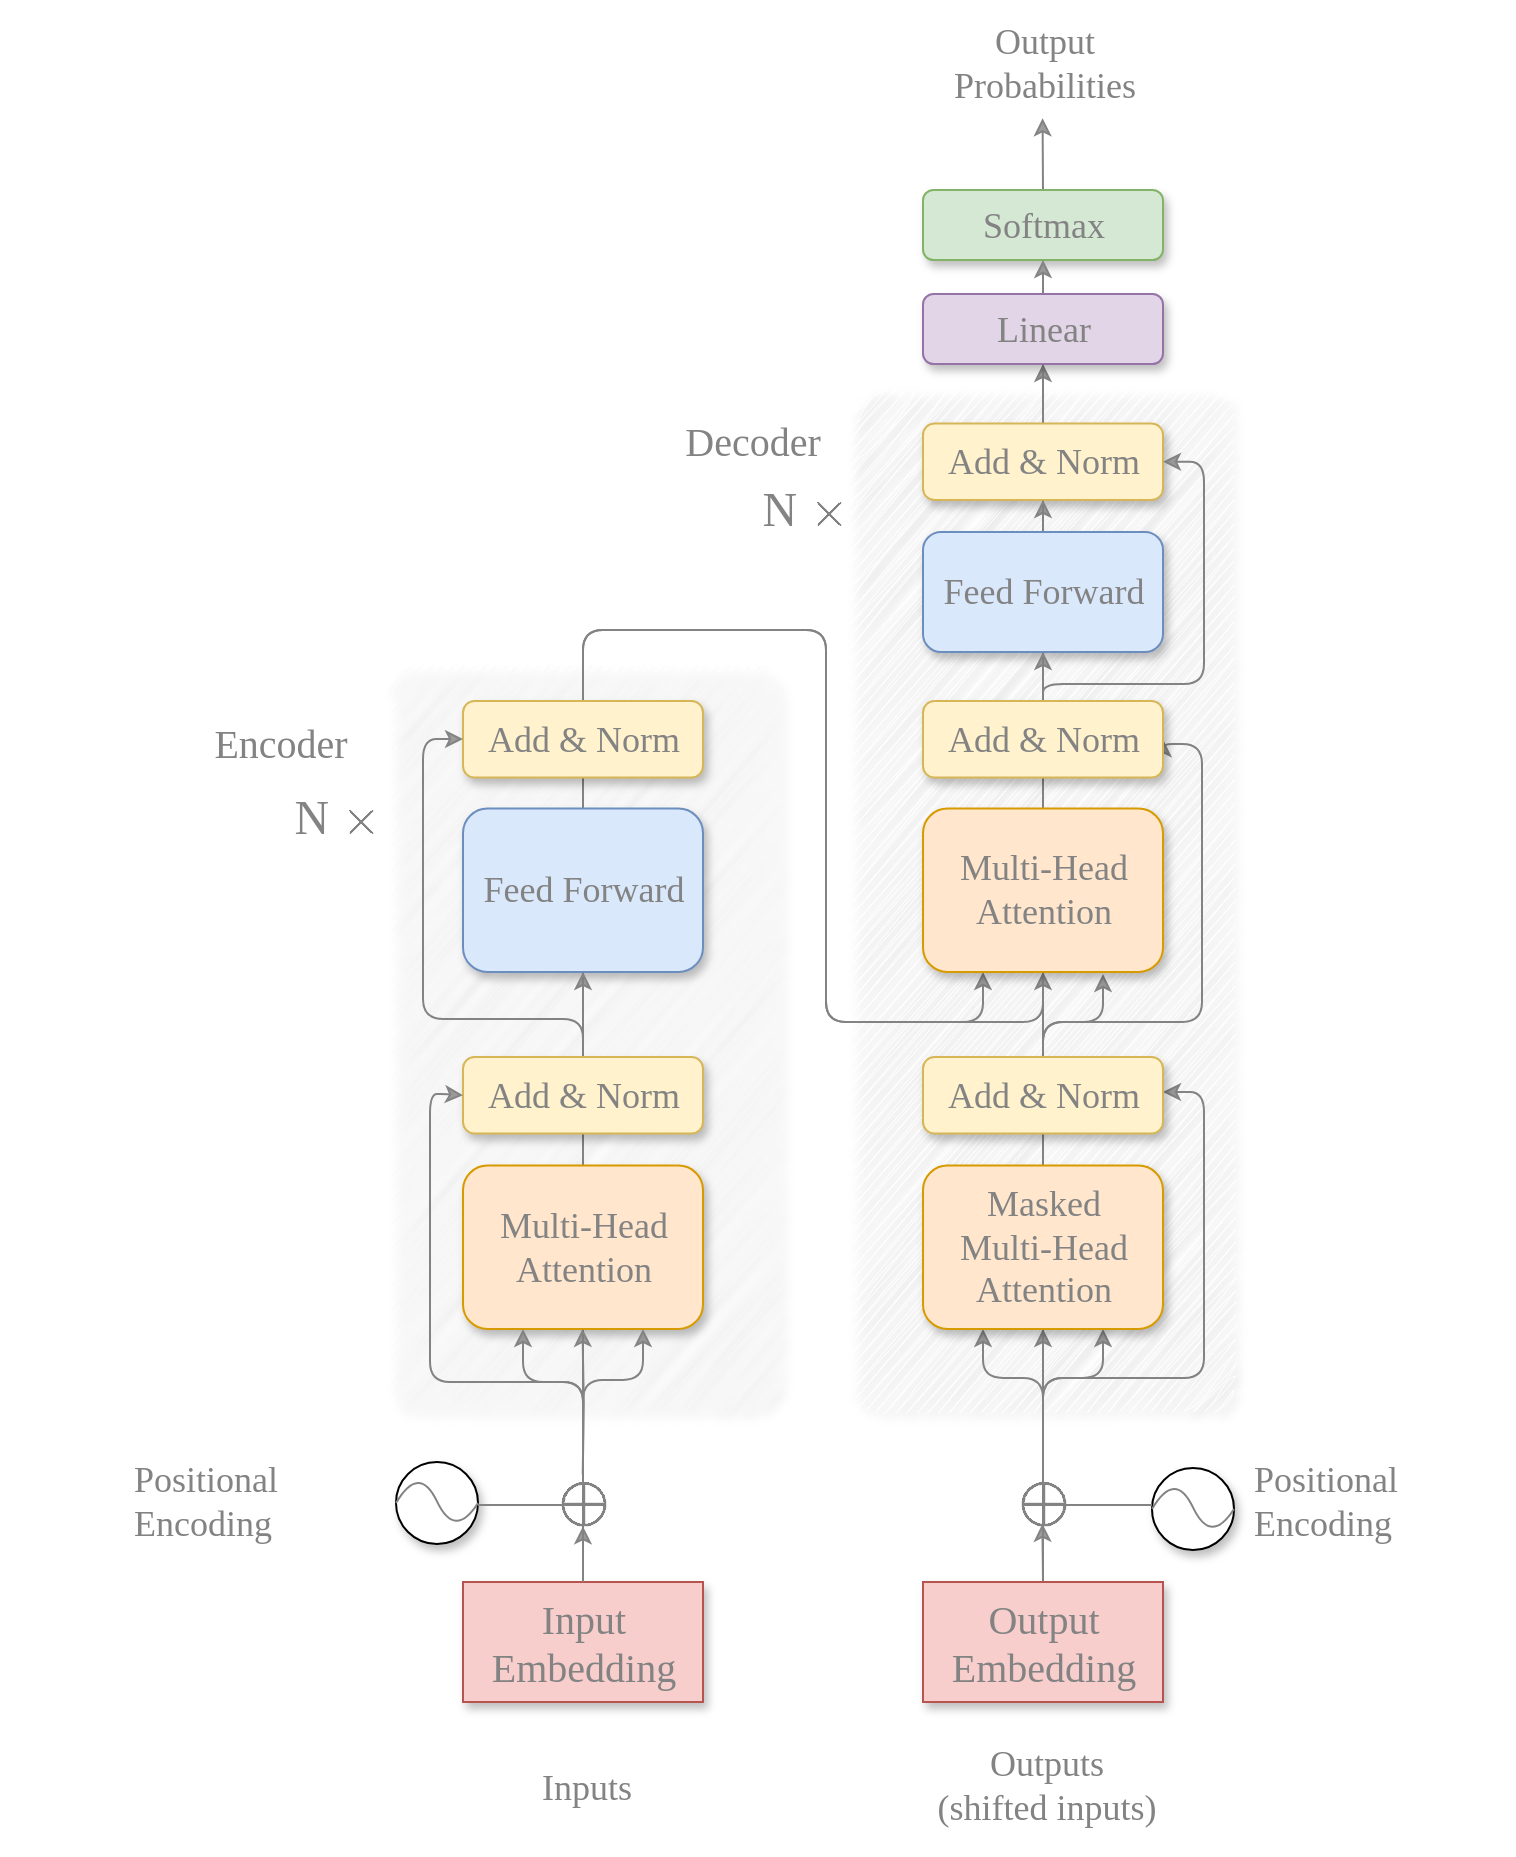 <mxfile version="22.0.4" type="github" pages="2">
  <diagram name="Page-1" id="L9wKxA3IgMW9D4mlLyfj">
    <mxGraphModel dx="1738" dy="1280" grid="0" gridSize="10" guides="1" tooltips="1" connect="1" arrows="1" fold="1" page="0" pageScale="1" pageWidth="850" pageHeight="1100" background="none" math="1" shadow="0">
      <root>
        <mxCell id="0" />
        <mxCell id="1" parent="0" />
        <mxCell id="UqhF--r-Gl4hebt5zzpi-48" value="" style="whiteSpace=wrap;html=1;rounded=1;flipV=0;fontFamily=IBM Plex Mono;fontSize=18;fillColor=#F8F8F8;fontColor=#838383;strokeColor=none;arcSize=8;comic=0;shadow=1;jiggle=2;fillOpacity=80;fillStyle=hatch;sketch=1;curveFitting=1;" parent="1" vertex="1">
          <mxGeometry x="210.88" y="420" width="195.25" height="374" as="geometry" />
        </mxCell>
        <mxCell id="UqhF--r-Gl4hebt5zzpi-1" value="" style="whiteSpace=wrap;html=1;rounded=1;fontFamily=IBM Plex Mono;fontSize=18;fillStyle=hachure;fillColor=#FFFFFF;arcSize=8;fontColor=#838383;comic=0;shadow=1;jiggle=2;fillOpacity=100;gradientColor=none;sketch=1;curveFitting=1;strokeColor=none;" parent="1" vertex="1">
          <mxGeometry x="442.25" y="282" width="192.5" height="512" as="geometry" />
        </mxCell>
        <mxCell id="UqhF--r-Gl4hebt5zzpi-81" style="edgeStyle=orthogonalEdgeStyle;shape=connector;rounded=1;orthogonalLoop=1;jettySize=auto;html=1;exitX=0.5;exitY=0;exitDx=0;exitDy=0;entryX=1;entryY=0.5;entryDx=0;entryDy=0;labelBackgroundColor=default;strokeColor=#838383;fontFamily=Helvetica;fontSize=12;fontColor=#838383;endArrow=classic;strokeOpacity=100;fillOpacity=80;comic=0;shadow=0;jiggle=0.5;" parent="1" source="UqhF--r-Gl4hebt5zzpi-17" target="UqhF--r-Gl4hebt5zzpi-12" edge="1">
          <mxGeometry relative="1" as="geometry">
            <Array as="points">
              <mxPoint x="539" y="599" />
              <mxPoint x="618" y="599" />
              <mxPoint x="618" y="460" />
            </Array>
          </mxGeometry>
        </mxCell>
        <mxCell id="UqhF--r-Gl4hebt5zzpi-80" style="edgeStyle=orthogonalEdgeStyle;shape=connector;rounded=1;orthogonalLoop=1;jettySize=auto;html=1;exitX=0.5;exitY=0;exitDx=0;exitDy=0;labelBackgroundColor=default;strokeColor=#838383;fontFamily=Helvetica;fontSize=12;fontColor=#838383;endArrow=classic;strokeOpacity=100;fillOpacity=80;comic=0;shadow=0;jiggle=0.5;" parent="1" source="UqhF--r-Gl4hebt5zzpi-17" target="UqhF--r-Gl4hebt5zzpi-14" edge="1">
          <mxGeometry relative="1" as="geometry">
            <Array as="points">
              <mxPoint x="539" y="777" />
              <mxPoint x="619" y="777" />
              <mxPoint x="619" y="634" />
            </Array>
          </mxGeometry>
        </mxCell>
        <mxCell id="UqhF--r-Gl4hebt5zzpi-95" style="edgeStyle=orthogonalEdgeStyle;shape=connector;rounded=1;orthogonalLoop=1;jettySize=auto;html=1;exitX=0.5;exitY=0;exitDx=0;exitDy=0;labelBackgroundColor=default;strokeColor=#838383;fontFamily=Helvetica;fontSize=12;fontColor=#838383;endArrow=classic;strokeOpacity=100;fillOpacity=80;comic=0;shadow=0;jiggle=0.5;" parent="1" source="UqhF--r-Gl4hebt5zzpi-9" edge="1">
          <mxGeometry relative="1" as="geometry">
            <mxPoint x="538.286" y="147.137" as="targetPoint" />
          </mxGeometry>
        </mxCell>
        <mxCell id="UqhF--r-Gl4hebt5zzpi-9" value="Softmax" style="whiteSpace=wrap;html=1;rounded=1;fontFamily=IBM Plex Mono;fontSize=18;fillColor=#d5e8d4;strokeColor=#82b366;fontColor=#838383;comic=0;shadow=1;jiggle=0.5;" parent="1" vertex="1">
          <mxGeometry x="478.5" y="183" width="120" height="35" as="geometry" />
        </mxCell>
        <mxCell id="UqhF--r-Gl4hebt5zzpi-77" style="edgeStyle=orthogonalEdgeStyle;shape=connector;rounded=1;orthogonalLoop=1;jettySize=auto;html=1;exitX=0.5;exitY=0;exitDx=0;exitDy=0;entryX=0.5;entryY=1;entryDx=0;entryDy=0;labelBackgroundColor=default;strokeColor=#838383;fontFamily=Helvetica;fontSize=12;fontColor=#838383;endArrow=classic;strokeOpacity=100;fillOpacity=80;comic=0;shadow=0;jiggle=0.5;" parent="1" source="UqhF--r-Gl4hebt5zzpi-17" target="UqhF--r-Gl4hebt5zzpi-15" edge="1">
          <mxGeometry relative="1" as="geometry" />
        </mxCell>
        <mxCell id="UqhF--r-Gl4hebt5zzpi-78" style="edgeStyle=orthogonalEdgeStyle;shape=connector;rounded=1;orthogonalLoop=1;jettySize=auto;html=1;exitX=0.5;exitY=0;exitDx=0;exitDy=0;entryX=0.25;entryY=1;entryDx=0;entryDy=0;labelBackgroundColor=default;strokeColor=#838383;fontFamily=Helvetica;fontSize=12;fontColor=#838383;endArrow=classic;strokeOpacity=100;fillOpacity=80;comic=0;shadow=0;jiggle=0.5;" parent="1" source="UqhF--r-Gl4hebt5zzpi-17" target="UqhF--r-Gl4hebt5zzpi-15" edge="1">
          <mxGeometry relative="1" as="geometry">
            <Array as="points">
              <mxPoint x="539" y="777" />
              <mxPoint x="509" y="777" />
            </Array>
          </mxGeometry>
        </mxCell>
        <mxCell id="UqhF--r-Gl4hebt5zzpi-79" style="edgeStyle=orthogonalEdgeStyle;shape=connector;rounded=1;orthogonalLoop=1;jettySize=auto;html=1;exitX=0.5;exitY=0;exitDx=0;exitDy=0;entryX=0.75;entryY=1;entryDx=0;entryDy=0;labelBackgroundColor=default;strokeColor=#838383;fontFamily=Helvetica;fontSize=12;fontColor=#838383;endArrow=classic;strokeOpacity=100;fillOpacity=80;comic=0;shadow=0;jiggle=0.5;" parent="1" source="UqhF--r-Gl4hebt5zzpi-17" target="UqhF--r-Gl4hebt5zzpi-15" edge="1">
          <mxGeometry relative="1" as="geometry">
            <Array as="points">
              <mxPoint x="539" y="777" />
              <mxPoint x="569" y="777" />
            </Array>
          </mxGeometry>
        </mxCell>
        <mxCell id="UqhF--r-Gl4hebt5zzpi-82" value="=" style="edgeStyle=orthogonalEdgeStyle;shape=connector;rounded=1;orthogonalLoop=1;jettySize=auto;html=1;exitX=0.5;exitY=0;exitDx=0;exitDy=0;entryX=0.75;entryY=1;entryDx=0;entryDy=0;labelBackgroundColor=default;strokeColor=#838383;fontFamily=Helvetica;fontSize=12;fontColor=#838383;endArrow=classic;strokeOpacity=100;fillOpacity=80;comic=0;shadow=0;jiggle=0.5;" parent="1" source="UqhF--r-Gl4hebt5zzpi-17" edge="1">
          <mxGeometry relative="1" as="geometry">
            <mxPoint x="538.5" y="900.003" as="sourcePoint" />
            <mxPoint x="568.5" y="575" as="targetPoint" />
            <Array as="points">
              <mxPoint x="538" y="599" />
              <mxPoint x="568" y="599" />
            </Array>
          </mxGeometry>
        </mxCell>
        <mxCell id="UqhF--r-Gl4hebt5zzpi-83" style="edgeStyle=orthogonalEdgeStyle;shape=connector;rounded=1;orthogonalLoop=1;jettySize=auto;html=1;exitX=0.5;exitY=0;exitDx=0;exitDy=0;entryX=0.5;entryY=1;entryDx=0;entryDy=0;labelBackgroundColor=default;strokeColor=#838383;fontFamily=Helvetica;fontSize=12;fontColor=#838383;endArrow=classic;strokeOpacity=100;fillOpacity=80;comic=0;shadow=0;jiggle=0.5;" parent="1" source="UqhF--r-Gl4hebt5zzpi-17" target="UqhF--r-Gl4hebt5zzpi-9" edge="1">
          <mxGeometry relative="1" as="geometry" />
        </mxCell>
        <mxCell id="UqhF--r-Gl4hebt5zzpi-92" style="edgeStyle=orthogonalEdgeStyle;shape=connector;rounded=1;orthogonalLoop=1;jettySize=auto;html=1;exitX=0.5;exitY=0;exitDx=0;exitDy=0;entryX=0.498;entryY=0.772;entryDx=0;entryDy=0;entryPerimeter=0;labelBackgroundColor=default;strokeColor=#838383;fontFamily=Helvetica;fontSize=12;fontColor=#838383;endArrow=classic;strokeOpacity=100;fillOpacity=80;comic=0;shadow=0;jiggle=0.5;" parent="1" source="UqhF--r-Gl4hebt5zzpi-17" target="UqhF--r-Gl4hebt5zzpi-41" edge="1">
          <mxGeometry relative="1" as="geometry" />
        </mxCell>
        <mxCell id="UqhF--r-Gl4hebt5zzpi-17" value="&lt;font style=&quot;font-size: 20px;&quot; face=&quot;IBM Plex Mono&quot;&gt;Output&lt;br&gt;Embedding&lt;/font&gt;" style="whiteSpace=wrap;html=1;fillColor=#f8cecc;strokeColor=#b85450;fontColor=#838383;comic=0;shadow=1;jiggle=0.5;" parent="1" vertex="1">
          <mxGeometry x="478.5" y="879.003" width="120" height="60" as="geometry" />
        </mxCell>
        <mxCell id="UqhF--r-Gl4hebt5zzpi-58" style="edgeStyle=orthogonalEdgeStyle;rounded=0;orthogonalLoop=1;jettySize=auto;html=1;exitX=0.5;exitY=0;exitDx=0;exitDy=0;entryX=0.5;entryY=0.802;entryDx=0;entryDy=0;entryPerimeter=0;fontFamily=Helvetica;fontSize=12;fontColor=#838383;strokeOpacity=100;fillOpacity=80;strokeColor=#838383;comic=0;shadow=0;jiggle=0.5;" parent="1" source="UqhF--r-Gl4hebt5zzpi-18" target="UqhF--r-Gl4hebt5zzpi-37" edge="1">
          <mxGeometry relative="1" as="geometry" />
        </mxCell>
        <mxCell id="UqhF--r-Gl4hebt5zzpi-73" style="edgeStyle=orthogonalEdgeStyle;shape=connector;rounded=1;orthogonalLoop=1;jettySize=auto;html=1;exitX=0.5;exitY=0;exitDx=0;exitDy=0;entryX=0.5;entryY=1;entryDx=0;entryDy=0;labelBackgroundColor=default;strokeColor=#838383;fontFamily=Helvetica;fontSize=12;fontColor=#838383;endArrow=classic;strokeOpacity=100;fillOpacity=80;comic=0;shadow=0;jiggle=0.5;" parent="1" source="UqhF--r-Gl4hebt5zzpi-18" target="UqhF--r-Gl4hebt5zzpi-13" edge="1">
          <mxGeometry relative="1" as="geometry">
            <Array as="points">
              <mxPoint x="308" y="403" />
              <mxPoint x="430" y="403" />
              <mxPoint x="430" y="599" />
              <mxPoint x="538" y="599" />
            </Array>
          </mxGeometry>
        </mxCell>
        <mxCell id="UqhF--r-Gl4hebt5zzpi-74" style="edgeStyle=orthogonalEdgeStyle;shape=connector;rounded=1;orthogonalLoop=1;jettySize=auto;html=1;exitX=0.5;exitY=0;exitDx=0;exitDy=0;entryX=0.25;entryY=1;entryDx=0;entryDy=0;labelBackgroundColor=default;strokeColor=#838383;fontFamily=Helvetica;fontSize=12;fontColor=#838383;endArrow=classic;strokeOpacity=100;fillOpacity=80;comic=0;shadow=0;jiggle=0.5;" parent="1" edge="1">
          <mxGeometry relative="1" as="geometry">
            <mxPoint x="308.5" y="899.003" as="sourcePoint" />
            <mxPoint x="508.5" y="574" as="targetPoint" />
            <Array as="points">
              <mxPoint x="308" y="403" />
              <mxPoint x="430" y="403" />
              <mxPoint x="430" y="599" />
              <mxPoint x="508" y="599" />
            </Array>
          </mxGeometry>
        </mxCell>
        <mxCell id="UqhF--r-Gl4hebt5zzpi-18" value="Input Embedding" style="whiteSpace=wrap;html=1;fontFamily=IBM Plex Mono;fontSize=20;fillColor=#f8cecc;strokeColor=#b85450;fontColor=#838383;comic=0;shadow=1;jiggle=0.5;" parent="1" vertex="1">
          <mxGeometry x="248.5" y="879.003" width="120" height="60" as="geometry" />
        </mxCell>
        <mxCell id="UqhF--r-Gl4hebt5zzpi-51" value="&lt;font style=&quot;font-size: 18px;&quot; face=&quot;IBM Plex Mono&quot;&gt;Positional&lt;br&gt;Encoding&lt;/font&gt;" style="text;html=1;align=left;verticalAlign=middle;resizable=0;points=[];autosize=1;strokeColor=none;fillColor=none;fontSize=12;fontFamily=Helvetica;fontColor=#838383;comic=0;shadow=1;jiggle=0.5;" parent="1" vertex="1">
          <mxGeometry x="82" y="811" width="126" height="55" as="geometry" />
        </mxCell>
        <mxCell id="UqhF--r-Gl4hebt5zzpi-49" value="" style="group;flipV=0;fontFamily=IBM Plex Mono;fontSize=18;fontColor=#838383;comic=0;shadow=1;jiggle=0.5;" parent="1" vertex="1" connectable="0">
          <mxGeometry x="248.5" y="467.5" width="120" height="294" as="geometry" />
        </mxCell>
        <mxCell id="UqhF--r-Gl4hebt5zzpi-52" value="" style="group;fontFamily=IBM Plex Mono;fontSize=18;fontColor=#838383;comic=0;shadow=1;jiggle=0.5;" parent="UqhF--r-Gl4hebt5zzpi-49" vertex="1" connectable="0">
          <mxGeometry y="-9" width="120" height="294" as="geometry" />
        </mxCell>
        <mxCell id="UqhF--r-Gl4hebt5zzpi-44" value="Add &amp;amp; Norm" style="whiteSpace=wrap;html=1;rounded=1;fontFamily=IBM Plex Mono;fontSize=18;fillColor=#fff2cc;strokeColor=#d6b656;fontColor=#838383;comic=0;shadow=1;jiggle=0.5;" parent="UqhF--r-Gl4hebt5zzpi-52" vertex="1">
          <mxGeometry y="-20" width="120" height="38.25" as="geometry" />
        </mxCell>
        <mxCell id="UqhF--r-Gl4hebt5zzpi-45" value="Feed Forward" style="whiteSpace=wrap;html=1;rounded=1;fontFamily=IBM Plex Mono;fontSize=18;fillColor=#dae8fc;strokeColor=#6c8ebf;fontColor=#838383;comic=0;shadow=1;jiggle=0.5;" parent="UqhF--r-Gl4hebt5zzpi-52" vertex="1">
          <mxGeometry y="33.75" width="120" height="81.75" as="geometry" />
        </mxCell>
        <mxCell id="UqhF--r-Gl4hebt5zzpi-71" value="" style="edgeStyle=orthogonalEdgeStyle;rounded=0;orthogonalLoop=1;jettySize=auto;html=1;fontFamily=Helvetica;fontSize=12;fontColor=#838383;strokeOpacity=100;fillOpacity=80;strokeColor=#838383;comic=0;shadow=0;jiggle=0.5;" parent="UqhF--r-Gl4hebt5zzpi-52" source="UqhF--r-Gl4hebt5zzpi-46" target="UqhF--r-Gl4hebt5zzpi-45" edge="1">
          <mxGeometry relative="1" as="geometry" />
        </mxCell>
        <mxCell id="UqhF--r-Gl4hebt5zzpi-72" style="edgeStyle=orthogonalEdgeStyle;rounded=1;orthogonalLoop=1;jettySize=auto;html=1;exitX=0.5;exitY=0;exitDx=0;exitDy=0;fontFamily=Helvetica;fontSize=12;fontColor=#838383;strokeOpacity=100;fillOpacity=80;strokeColor=#838383;comic=0;shadow=0;jiggle=0.5;" parent="UqhF--r-Gl4hebt5zzpi-52" source="UqhF--r-Gl4hebt5zzpi-46" target="UqhF--r-Gl4hebt5zzpi-44" edge="1">
          <mxGeometry relative="1" as="geometry">
            <Array as="points">
              <mxPoint x="60" y="139" />
              <mxPoint x="-20" y="139" />
              <mxPoint x="-20" y="-1" />
            </Array>
          </mxGeometry>
        </mxCell>
        <mxCell id="UqhF--r-Gl4hebt5zzpi-46" value="Add &amp;amp; Norm" style="whiteSpace=wrap;html=1;rounded=1;fontFamily=IBM Plex Mono;fontSize=18;fillColor=#fff2cc;strokeColor=#d6b656;fontColor=#838383;comic=0;shadow=1;jiggle=0.5;" parent="UqhF--r-Gl4hebt5zzpi-52" vertex="1">
          <mxGeometry y="158" width="120" height="38.25" as="geometry" />
        </mxCell>
        <mxCell id="UqhF--r-Gl4hebt5zzpi-47" value="Multi-Head&lt;br style=&quot;font-size: 18px;&quot;&gt;Attention" style="whiteSpace=wrap;html=1;rounded=1;fontFamily=IBM Plex Mono;fontSize=18;fillColor=#ffe6cc;strokeColor=#d79b00;fontColor=#838383;comic=0;shadow=1;jiggle=0.5;" parent="UqhF--r-Gl4hebt5zzpi-52" vertex="1">
          <mxGeometry y="212.25" width="120" height="81.75" as="geometry" />
        </mxCell>
        <mxCell id="UqhF--r-Gl4hebt5zzpi-68" style="edgeStyle=orthogonalEdgeStyle;rounded=0;orthogonalLoop=1;jettySize=auto;html=1;entryX=0.519;entryY=-0.216;entryDx=0;entryDy=0;entryPerimeter=0;fontFamily=Helvetica;fontSize=12;fontColor=#838383;strokeOpacity=100;fillOpacity=80;strokeColor=#838383;comic=0;shadow=0;jiggle=0.5;" parent="UqhF--r-Gl4hebt5zzpi-52" edge="1">
          <mxGeometry relative="1" as="geometry">
            <mxPoint x="59.853" y="366.6" as="sourcePoint" />
            <mxPoint x="59.74" y="293.996" as="targetPoint" />
          </mxGeometry>
        </mxCell>
        <mxCell id="UqhF--r-Gl4hebt5zzpi-62" style="edgeStyle=orthogonalEdgeStyle;rounded=1;orthogonalLoop=1;jettySize=auto;html=1;entryX=0.25;entryY=1;entryDx=0;entryDy=0;fontFamily=Helvetica;fontSize=12;fontColor=#838383;comic=0;strokeOpacity=100;fillOpacity=80;strokeColor=#838383;shadow=0;jiggle=0.5;" parent="1" target="UqhF--r-Gl4hebt5zzpi-47" edge="1">
          <mxGeometry relative="1" as="geometry">
            <mxPoint x="308.538" y="807.5" as="sourcePoint" />
            <Array as="points">
              <mxPoint x="308" y="779" />
              <mxPoint x="278" y="779" />
            </Array>
          </mxGeometry>
        </mxCell>
        <mxCell id="UqhF--r-Gl4hebt5zzpi-37" value="$$\oplus$$" style="text;html=1;align=center;verticalAlign=middle;resizable=0;points=[];autosize=1;strokeColor=none;fillColor=none;spacing=0;fontSize=28;fontColor=#838383;comic=0;shadow=1;jiggle=0.5;" parent="1" vertex="1">
          <mxGeometry x="233" y="817.5" width="151" height="42" as="geometry" />
        </mxCell>
        <mxCell id="UqhF--r-Gl4hebt5zzpi-57" value="" style="group;fontColor=#838383;comic=0;shadow=1;jiggle=0.5;" parent="1" vertex="1" connectable="0">
          <mxGeometry x="215" y="819" width="41" height="41" as="geometry" />
        </mxCell>
        <mxCell id="UqhF--r-Gl4hebt5zzpi-32" value="" style="ellipse;whiteSpace=wrap;html=1;strokeWidth=1;fontColor=#838383;comic=0;shadow=1;jiggle=0.5;" parent="UqhF--r-Gl4hebt5zzpi-57" vertex="1">
          <mxGeometry width="41" height="41" as="geometry" />
        </mxCell>
        <mxCell id="UqhF--r-Gl4hebt5zzpi-36" value="" style="edgeStyle=none;orthogonalLoop=1;jettySize=auto;html=1;endArrow=none;endFill=0;curved=1;exitX=0;exitY=0.5;exitDx=0;exitDy=0;entryX=1;entryY=0.5;entryDx=0;entryDy=0;strokeWidth=1;fontColor=#838383;strokeOpacity=100;fillOpacity=80;strokeColor=#838383;comic=0;shadow=0;jiggle=0.5;" parent="UqhF--r-Gl4hebt5zzpi-57" source="UqhF--r-Gl4hebt5zzpi-32" target="UqhF--r-Gl4hebt5zzpi-32" edge="1">
          <mxGeometry width="100" relative="1" as="geometry">
            <mxPoint x="-0.774" y="20.113" as="sourcePoint" />
            <mxPoint x="40.226" y="19.34" as="targetPoint" />
            <Array as="points">
              <mxPoint x="11.604" y="0.774" />
              <mxPoint x="29.396" y="38.679" />
            </Array>
          </mxGeometry>
        </mxCell>
        <mxCell id="UqhF--r-Gl4hebt5zzpi-63" style="edgeStyle=orthogonalEdgeStyle;rounded=1;orthogonalLoop=1;jettySize=auto;html=1;entryX=0.75;entryY=1;entryDx=0;entryDy=0;fontFamily=Helvetica;fontSize=12;fontColor=#838383;comic=0;strokeOpacity=100;fillOpacity=80;strokeColor=#838383;shadow=0;jiggle=0.5;" parent="1" target="UqhF--r-Gl4hebt5zzpi-47" edge="1">
          <mxGeometry relative="1" as="geometry">
            <mxPoint x="308.538" y="815.5" as="sourcePoint" />
            <Array as="points">
              <mxPoint x="308" y="778" />
              <mxPoint x="338" y="778" />
            </Array>
          </mxGeometry>
        </mxCell>
        <mxCell id="UqhF--r-Gl4hebt5zzpi-60" value="&amp;nbsp;" style="text;html=1;align=center;verticalAlign=middle;resizable=0;points=[];autosize=1;strokeColor=none;fillColor=none;fontSize=12;fontFamily=Helvetica;fontColor=#838383;comic=0;shadow=1;jiggle=0.5;" parent="1" vertex="1">
          <mxGeometry x="298" y="825.5" width="21" height="26" as="geometry" />
        </mxCell>
        <mxCell id="UqhF--r-Gl4hebt5zzpi-69" style="edgeStyle=orthogonalEdgeStyle;rounded=1;orthogonalLoop=1;jettySize=auto;html=1;entryX=0;entryY=0.5;entryDx=0;entryDy=0;fontFamily=Helvetica;fontSize=12;fontColor=#838383;exitX=0.5;exitY=0;exitDx=0;exitDy=0;strokeOpacity=100;fillOpacity=80;strokeColor=#838383;comic=0;shadow=0;jiggle=0.5;" parent="1" source="UqhF--r-Gl4hebt5zzpi-18" target="UqhF--r-Gl4hebt5zzpi-46" edge="1">
          <mxGeometry relative="1" as="geometry">
            <mxPoint x="289" y="864" as="sourcePoint" />
            <mxPoint x="248.5" y="628.625" as="targetPoint" />
            <Array as="points">
              <mxPoint x="309" y="779" />
              <mxPoint x="232" y="779" />
              <mxPoint x="232" y="635" />
              <mxPoint x="239" y="635" />
            </Array>
          </mxGeometry>
        </mxCell>
        <mxCell id="UqhF--r-Gl4hebt5zzpi-14" value="Add &amp;amp; Norm" style="whiteSpace=wrap;html=1;rounded=1;fontFamily=IBM Plex Mono;fontSize=18;fillColor=#fff2cc;strokeColor=#d6b656;fontColor=#838383;comic=0;shadow=1;jiggle=0.5;" parent="1" vertex="1">
          <mxGeometry x="478.5" y="616.5" width="120" height="38.25" as="geometry" />
        </mxCell>
        <mxCell id="UqhF--r-Gl4hebt5zzpi-15" value="Masked&lt;br style=&quot;font-size: 18px;&quot;&gt;Multi-Head&lt;br style=&quot;font-size: 18px;&quot;&gt;Attention" style="whiteSpace=wrap;html=1;rounded=1;fontFamily=IBM Plex Mono;fontSize=18;fillColor=#ffe6cc;strokeColor=#d79b00;fontColor=#838383;comic=0;shadow=1;jiggle=0.5;" parent="1" vertex="1">
          <mxGeometry x="478.5" y="670.75" width="120" height="81.75" as="geometry" />
        </mxCell>
        <mxCell id="UqhF--r-Gl4hebt5zzpi-86" value="" style="edgeStyle=orthogonalEdgeStyle;shape=connector;rounded=1;orthogonalLoop=1;jettySize=auto;html=1;labelBackgroundColor=default;strokeColor=#838383;fontFamily=Helvetica;fontSize=12;fontColor=#838383;endArrow=classic;strokeOpacity=100;fillOpacity=80;comic=0;shadow=0;jiggle=0.5;" parent="1" source="UqhF--r-Gl4hebt5zzpi-10" target="UqhF--r-Gl4hebt5zzpi-16" edge="1">
          <mxGeometry relative="1" as="geometry" />
        </mxCell>
        <mxCell id="UqhF--r-Gl4hebt5zzpi-10" value="Add &amp;amp; Norm" style="whiteSpace=wrap;html=1;rounded=1;fontFamily=IBM Plex Mono;fontSize=18;fillColor=#fff2cc;strokeColor=#d6b656;fontColor=#838383;comic=0;shadow=1;jiggle=0.5;" parent="1" vertex="1">
          <mxGeometry x="478.5" y="299.75" width="120" height="38.25" as="geometry" />
        </mxCell>
        <mxCell id="UqhF--r-Gl4hebt5zzpi-87" style="edgeStyle=orthogonalEdgeStyle;shape=connector;rounded=1;orthogonalLoop=1;jettySize=auto;html=1;exitX=0.5;exitY=0;exitDx=0;exitDy=0;entryX=0.5;entryY=1;entryDx=0;entryDy=0;labelBackgroundColor=default;strokeColor=#838383;fontFamily=Helvetica;fontSize=12;fontColor=#838383;endArrow=classic;strokeOpacity=100;fillOpacity=80;comic=0;shadow=0;jiggle=0.5;" parent="1" source="UqhF--r-Gl4hebt5zzpi-11" target="UqhF--r-Gl4hebt5zzpi-10" edge="1">
          <mxGeometry relative="1" as="geometry" />
        </mxCell>
        <mxCell id="UqhF--r-Gl4hebt5zzpi-11" value="Feed Forward" style="whiteSpace=wrap;html=1;rounded=1;fontFamily=IBM Plex Mono;fontSize=18;fillColor=#dae8fc;strokeColor=#6c8ebf;fontColor=#838383;comic=0;shadow=1;jiggle=0.5;" parent="1" vertex="1">
          <mxGeometry x="478.5" y="354" width="120" height="60" as="geometry" />
        </mxCell>
        <mxCell id="UqhF--r-Gl4hebt5zzpi-84" style="edgeStyle=orthogonalEdgeStyle;shape=connector;rounded=1;orthogonalLoop=1;jettySize=auto;html=1;exitX=0.5;exitY=0;exitDx=0;exitDy=0;entryX=0.5;entryY=1;entryDx=0;entryDy=0;labelBackgroundColor=default;strokeColor=#838383;fontFamily=Helvetica;fontSize=12;fontColor=#838383;endArrow=classic;strokeOpacity=100;fillOpacity=80;comic=0;shadow=0;jiggle=0.5;" parent="1" source="UqhF--r-Gl4hebt5zzpi-12" target="UqhF--r-Gl4hebt5zzpi-11" edge="1">
          <mxGeometry relative="1" as="geometry" />
        </mxCell>
        <mxCell id="UqhF--r-Gl4hebt5zzpi-85" style="edgeStyle=orthogonalEdgeStyle;shape=connector;rounded=1;orthogonalLoop=1;jettySize=auto;html=1;exitX=0.5;exitY=0;exitDx=0;exitDy=0;entryX=1;entryY=0.5;entryDx=0;entryDy=0;labelBackgroundColor=default;strokeColor=#838383;fontFamily=Helvetica;fontSize=12;fontColor=#838383;endArrow=classic;strokeOpacity=100;fillOpacity=80;comic=0;shadow=0;jiggle=0.5;" parent="1" source="UqhF--r-Gl4hebt5zzpi-12" target="UqhF--r-Gl4hebt5zzpi-10" edge="1">
          <mxGeometry relative="1" as="geometry">
            <Array as="points">
              <mxPoint x="538" y="430" />
              <mxPoint x="619" y="430" />
              <mxPoint x="619" y="319" />
            </Array>
          </mxGeometry>
        </mxCell>
        <mxCell id="UqhF--r-Gl4hebt5zzpi-12" value="Add &amp;amp; Norm" style="whiteSpace=wrap;html=1;rounded=1;fontFamily=IBM Plex Mono;fontSize=18;fillColor=#fff2cc;strokeColor=#d6b656;fontColor=#838383;comic=0;shadow=1;jiggle=0.5;" parent="1" vertex="1">
          <mxGeometry x="478.5" y="438.5" width="120" height="38.25" as="geometry" />
        </mxCell>
        <mxCell id="UqhF--r-Gl4hebt5zzpi-13" value="Multi-Head Attention" style="whiteSpace=wrap;html=1;rounded=1;fontFamily=IBM Plex Mono;fontSize=18;fillColor=#ffe6cc;strokeColor=#d79b00;fontColor=#838383;comic=0;shadow=1;jiggle=0.5;" parent="1" vertex="1">
          <mxGeometry x="478.5" y="492.25" width="120" height="81.75" as="geometry" />
        </mxCell>
        <mxCell id="UqhF--r-Gl4hebt5zzpi-16" value="Linear" style="whiteSpace=wrap;html=1;rounded=1;fontFamily=IBM Plex Mono;fontSize=18;fillColor=#e1d5e7;strokeColor=#9673a6;fontColor=#838383;comic=0;shadow=1;jiggle=0.5;" parent="1" vertex="1">
          <mxGeometry x="478.5" y="235" width="120" height="35" as="geometry" />
        </mxCell>
        <mxCell id="UqhF--r-Gl4hebt5zzpi-41" value="$$\oplus$$" style="text;html=1;align=center;verticalAlign=middle;resizable=0;points=[];autosize=1;strokeColor=none;fillColor=none;spacing=0;fontSize=28;fontColor=#838383;comic=0;shadow=1;jiggle=0.5;" parent="1" vertex="1">
          <mxGeometry x="463" y="817.5" width="151" height="42" as="geometry" />
        </mxCell>
        <mxCell id="UqhF--r-Gl4hebt5zzpi-88" value="" style="group;fontColor=#838383;comic=0;shadow=1;jiggle=0.5;" parent="1" vertex="1" connectable="0">
          <mxGeometry x="593" y="822" width="41" height="41" as="geometry" />
        </mxCell>
        <mxCell id="UqhF--r-Gl4hebt5zzpi-89" value="" style="ellipse;whiteSpace=wrap;html=1;strokeWidth=1;fontColor=#838383;comic=0;shadow=1;jiggle=0.5;" parent="UqhF--r-Gl4hebt5zzpi-88" vertex="1">
          <mxGeometry width="41" height="41" as="geometry" />
        </mxCell>
        <mxCell id="UqhF--r-Gl4hebt5zzpi-90" value="" style="edgeStyle=none;orthogonalLoop=1;jettySize=auto;html=1;endArrow=none;endFill=0;curved=1;exitX=0;exitY=0.5;exitDx=0;exitDy=0;entryX=1;entryY=0.5;entryDx=0;entryDy=0;strokeWidth=1;fontColor=#838383;strokeOpacity=100;fillOpacity=80;strokeColor=#838383;comic=0;shadow=0;jiggle=0.5;" parent="UqhF--r-Gl4hebt5zzpi-88" source="UqhF--r-Gl4hebt5zzpi-89" target="UqhF--r-Gl4hebt5zzpi-89" edge="1">
          <mxGeometry width="100" relative="1" as="geometry">
            <mxPoint x="-0.774" y="20.113" as="sourcePoint" />
            <mxPoint x="40.226" y="19.34" as="targetPoint" />
            <Array as="points">
              <mxPoint x="11.604" y="0.774" />
              <mxPoint x="29.396" y="38.679" />
            </Array>
          </mxGeometry>
        </mxCell>
        <mxCell id="UqhF--r-Gl4hebt5zzpi-91" value="&lt;font style=&quot;font-size: 18px;&quot; face=&quot;IBM Plex Mono&quot;&gt;Positional&lt;br&gt;Encoding&lt;/font&gt;" style="text;html=1;align=left;verticalAlign=middle;resizable=0;points=[];autosize=1;strokeColor=none;fillColor=none;fontSize=12;fontFamily=Helvetica;fontColor=#838383;comic=0;shadow=1;jiggle=0.5;" parent="1" vertex="1">
          <mxGeometry x="642" y="811" width="126" height="55" as="geometry" />
        </mxCell>
        <mxCell id="UqhF--r-Gl4hebt5zzpi-93" value="Inputs" style="text;html=1;align=center;verticalAlign=middle;resizable=0;points=[];autosize=1;strokeColor=none;fillColor=none;fontSize=18;fontFamily=IBM Plex Mono;fontColor=#838383;comic=0;shadow=1;jiggle=0.5;" parent="1" vertex="1">
          <mxGeometry x="268.01" y="965" width="83" height="34" as="geometry" />
        </mxCell>
        <mxCell id="UqhF--r-Gl4hebt5zzpi-94" value="Outputs&lt;br style=&quot;font-size: 18px;&quot;&gt;(shifted inputs)" style="text;html=1;align=center;verticalAlign=middle;resizable=0;points=[];autosize=1;strokeColor=none;fillColor=none;fontSize=18;fontFamily=IBM Plex Mono;fontColor=#838383;comic=0;shadow=1;jiggle=0.5;" parent="1" vertex="1">
          <mxGeometry x="444" y="953.5" width="191" height="55" as="geometry" />
        </mxCell>
        <mxCell id="UqhF--r-Gl4hebt5zzpi-96" value="Output&lt;br style=&quot;font-size: 18px;&quot;&gt;Probabilities" style="text;html=1;align=center;verticalAlign=middle;resizable=0;points=[];autosize=1;strokeColor=none;fillColor=none;fontSize=18;fontFamily=IBM Plex Mono;fontColor=#838383;comic=0;shadow=1;jiggle=0.5;" parent="1" vertex="1">
          <mxGeometry x="459.5" y="92" width="158" height="55" as="geometry" />
        </mxCell>
        <mxCell id="UqhF--r-Gl4hebt5zzpi-97" value="" style="edgeStyle=orthogonalEdgeStyle;shape=connector;rounded=1;orthogonalLoop=1;jettySize=auto;html=1;labelBackgroundColor=default;strokeColor=#838383;fontFamily=Helvetica;fontSize=12;fontColor=#838383;endArrow=none;endFill=0;strokeWidth=1;strokeOpacity=100;fillOpacity=80;comic=0;shadow=0;jiggle=0.5;" parent="1" edge="1">
          <mxGeometry relative="1" as="geometry">
            <mxPoint x="256.0" y="840.5" as="sourcePoint" />
            <mxPoint x="298" y="840.5" as="targetPoint" />
          </mxGeometry>
        </mxCell>
        <mxCell id="UqhF--r-Gl4hebt5zzpi-99" value="&amp;nbsp;" style="text;html=1;align=center;verticalAlign=middle;resizable=0;points=[];autosize=1;strokeColor=none;fillColor=none;fontSize=12;fontFamily=Helvetica;fontColor=#838383;comic=0;shadow=1;jiggle=0.5;" parent="1" vertex="1">
          <mxGeometry x="529" y="825.5" width="21" height="26" as="geometry" />
        </mxCell>
        <mxCell id="UqhF--r-Gl4hebt5zzpi-100" style="edgeStyle=orthogonalEdgeStyle;shape=connector;rounded=1;orthogonalLoop=1;jettySize=auto;html=1;exitX=0;exitY=0.5;exitDx=0;exitDy=0;labelBackgroundColor=default;strokeColor=#838383;fontFamily=Helvetica;fontSize=12;fontColor=#838383;endArrow=none;endFill=0;strokeWidth=1;strokeOpacity=100;fillOpacity=80;comic=0;shadow=0;jiggle=0.5;" parent="1" edge="1">
          <mxGeometry relative="1" as="geometry">
            <mxPoint x="593.0" y="840.5" as="sourcePoint" />
            <mxPoint x="550" y="840.5" as="targetPoint" />
          </mxGeometry>
        </mxCell>
        <mxCell id="K7huDpgQSB3ZWNo1R82g-1" value="&lt;font face=&quot;IBM Plex Mono&quot; style=&quot;font-size: 20px;&quot;&gt;Decoder&lt;/font&gt;" style="text;html=1;align=center;verticalAlign=middle;resizable=0;points=[];autosize=1;strokeColor=none;fillColor=none;fontSize=11;fontFamily=Helvetica;fontColor=#838383;comic=0;shadow=1;jiggle=0.5;rotation=0;" vertex="1" parent="1">
          <mxGeometry x="342" y="290" width="102" height="36" as="geometry" />
        </mxCell>
        <mxCell id="K7huDpgQSB3ZWNo1R82g-2" value="&lt;font face=&quot;IBM Plex Mono&quot; style=&quot;font-size: 20px;&quot;&gt;Encoder&lt;/font&gt;" style="text;html=1;align=center;verticalAlign=middle;resizable=0;points=[];autosize=1;strokeColor=none;fillColor=none;fontSize=11;fontFamily=Helvetica;fontColor=#838383;comic=0;shadow=1;jiggle=0.5;rotation=0;" vertex="1" parent="1">
          <mxGeometry x="106" y="441" width="102" height="36" as="geometry" />
        </mxCell>
        <mxCell id="K7huDpgQSB3ZWNo1R82g-5" value="N \(\times\)" style="text;html=1;align=right;verticalAlign=middle;resizable=0;points=[];autosize=1;strokeColor=none;fillColor=none;fontSize=24;fontFamily=IBM Plex Mono;fontColor=#838383;" vertex="1" parent="1">
          <mxGeometry x="17.0" y="476.75" width="191" height="41" as="geometry" />
        </mxCell>
        <mxCell id="K7huDpgQSB3ZWNo1R82g-7" value="N \(\times\)" style="text;html=1;align=right;verticalAlign=middle;resizable=0;points=[];autosize=1;strokeColor=none;fillColor=none;fontSize=24;fontFamily=IBM Plex Mono;fontColor=#838383;" vertex="1" parent="1">
          <mxGeometry x="251.25" y="322" width="191" height="41" as="geometry" />
        </mxCell>
      </root>
    </mxGraphModel>
  </diagram>
  <diagram id="6ZiKRdnD_onH5N_1Efce" name="Page-2">
    <mxGraphModel dx="474" dy="349" grid="0" gridSize="10" guides="1" tooltips="1" connect="1" arrows="1" fold="1" page="1" pageScale="1" pageWidth="850" pageHeight="1100" math="1" shadow="0">
      <root>
        <mxCell id="0" />
        <mxCell id="1" parent="0" />
        <mxCell id="8phl6j2SaBWz-fMP-7BG-61" style="edgeStyle=orthogonalEdgeStyle;shape=connector;rounded=1;orthogonalLoop=1;jettySize=auto;html=1;exitX=0.5;exitY=0;exitDx=0;exitDy=0;entryX=0.5;entryY=1;entryDx=0;entryDy=0;labelBackgroundColor=default;strokeColor=#838383;fontFamily=Helvetica;fontSize=12;fontColor=#838383;endArrow=classic;" parent="1" source="8phl6j2SaBWz-fMP-7BG-7" target="8phl6j2SaBWz-fMP-7BG-4" edge="1">
          <mxGeometry relative="1" as="geometry" />
        </mxCell>
        <mxCell id="8phl6j2SaBWz-fMP-7BG-62" style="edgeStyle=orthogonalEdgeStyle;shape=connector;rounded=1;orthogonalLoop=1;jettySize=auto;html=1;exitX=0.5;exitY=0;exitDx=0;exitDy=0;entryX=0.5;entryY=1;entryDx=0;entryDy=0;labelBackgroundColor=default;strokeColor=#838383;fontFamily=Helvetica;fontSize=12;fontColor=#838383;endArrow=classic;" parent="1" source="8phl6j2SaBWz-fMP-7BG-6" target="8phl6j2SaBWz-fMP-7BG-3" edge="1">
          <mxGeometry relative="1" as="geometry" />
        </mxCell>
        <mxCell id="8phl6j2SaBWz-fMP-7BG-21" value="V" style="text;html=1;align=center;verticalAlign=middle;resizable=0;points=[];autosize=1;strokeColor=none;fillColor=none;fontSize=18;fontFamily=IBM Plex Mono;fontColor=#838383;" parent="1" vertex="1">
          <mxGeometry x="531.61" y="443" width="29" height="34" as="geometry" />
        </mxCell>
        <mxCell id="8phl6j2SaBWz-fMP-7BG-22" value="K" style="text;html=1;align=center;verticalAlign=middle;resizable=0;points=[];autosize=1;strokeColor=none;fillColor=none;fontSize=18;fontFamily=IBM Plex Mono;fontColor=#838383;" parent="1" vertex="1">
          <mxGeometry x="604.36" y="443" width="29" height="34" as="geometry" />
        </mxCell>
        <mxCell id="8phl6j2SaBWz-fMP-7BG-23" value="Q" style="text;html=1;align=center;verticalAlign=middle;resizable=0;points=[];autosize=1;strokeColor=none;fillColor=none;fontSize=18;fontFamily=IBM Plex Mono;fontColor=#838383;" parent="1" vertex="1">
          <mxGeometry x="675.15" y="443" width="29" height="34" as="geometry" />
        </mxCell>
        <mxCell id="8phl6j2SaBWz-fMP-7BG-84" style="edgeStyle=orthogonalEdgeStyle;shape=connector;rounded=1;orthogonalLoop=1;jettySize=auto;html=1;exitX=0.5;exitY=0;exitDx=0;exitDy=0;labelBackgroundColor=default;strokeColor=#838383;fontFamily=Helvetica;fontSize=12;fontColor=#838383;endArrow=classic;" parent="1" source="8phl6j2SaBWz-fMP-7BG-42" target="8phl6j2SaBWz-fMP-7BG-54" edge="1">
          <mxGeometry relative="1" as="geometry">
            <Array as="points">
              <mxPoint x="572" y="150" />
              <mxPoint x="572" y="150" />
            </Array>
          </mxGeometry>
        </mxCell>
        <mxCell id="8phl6j2SaBWz-fMP-7BG-42" value="Linear" style="whiteSpace=wrap;html=1;rounded=1;strokeColor=#9673a6;fontFamily=IBM Plex Mono;fontSize=12;fillColor=#e1d5e7;" parent="1" vertex="1">
          <mxGeometry x="567.09" y="197" width="80" height="20" as="geometry" />
        </mxCell>
        <mxCell id="8phl6j2SaBWz-fMP-7BG-86" style="edgeStyle=orthogonalEdgeStyle;shape=connector;rounded=1;orthogonalLoop=1;jettySize=auto;html=1;exitX=0.5;exitY=0;exitDx=0;exitDy=0;entryX=0.5;entryY=1;entryDx=0;entryDy=0;labelBackgroundColor=default;strokeColor=#838383;fontFamily=Helvetica;fontSize=12;fontColor=#838383;endArrow=classic;" parent="1" source="8phl6j2SaBWz-fMP-7BG-43" target="8phl6j2SaBWz-fMP-7BG-42" edge="1">
          <mxGeometry relative="1" as="geometry" />
        </mxCell>
        <mxCell id="8phl6j2SaBWz-fMP-7BG-43" value="Concat" style="whiteSpace=wrap;html=1;rounded=1;strokeColor=#666666;fontFamily=IBM Plex Mono;fontSize=12;fillColor=#f5f5f5;fontColor=#333333;" parent="1" vertex="1">
          <mxGeometry x="567.09" y="236" width="80" height="20" as="geometry" />
        </mxCell>
        <mxCell id="8phl6j2SaBWz-fMP-7BG-54" value="Multi-Head Attention" style="text;html=1;align=center;verticalAlign=middle;resizable=0;points=[];autosize=1;strokeColor=none;fillColor=none;fontSize=12;fontFamily=IBM Plex Mono;fontColor=#838383;" parent="1" vertex="1">
          <mxGeometry x="526.09" y="144" width="162" height="26" as="geometry" />
        </mxCell>
        <mxCell id="8phl6j2SaBWz-fMP-7BG-59" value="" style="group;fontSize=10;" parent="1" vertex="1" connectable="0">
          <mxGeometry x="515.88" y="389" width="209.77" height="43" as="geometry" />
        </mxCell>
        <mxCell id="8phl6j2SaBWz-fMP-7BG-6" value="" style="whiteSpace=wrap;html=1;strokeColor=#9673a6;fontFamily=IBM Plex Mono;fontSize=12;fillColor=#e1d5e7;rounded=1;fillOpacity=40;" parent="8phl6j2SaBWz-fMP-7BG-59" vertex="1">
          <mxGeometry width="45.887" height="23" as="geometry" />
        </mxCell>
        <mxCell id="8phl6j2SaBWz-fMP-7BG-7" value="" style="whiteSpace=wrap;html=1;strokeColor=#9673a6;fontFamily=IBM Plex Mono;fontSize=12;fillColor=#e1d5e7;rounded=1;fillOpacity=60;" parent="8phl6j2SaBWz-fMP-7BG-59" vertex="1">
          <mxGeometry x="3.13" y="5" width="45.887" height="23" as="geometry" />
        </mxCell>
        <mxCell id="8phl6j2SaBWz-fMP-7BG-8" value="Linear" style="whiteSpace=wrap;html=1;strokeColor=#9673a6;fontFamily=IBM Plex Mono;fontSize=12;fillColor=#e1d5e7;rounded=1;" parent="8phl6j2SaBWz-fMP-7BG-59" vertex="1">
          <mxGeometry x="7.289" y="11" width="45.887" height="23" as="geometry" />
        </mxCell>
        <mxCell id="8phl6j2SaBWz-fMP-7BG-15" value="" style="whiteSpace=wrap;html=1;strokeColor=#9673a6;fontFamily=IBM Plex Mono;fontSize=12;fillColor=#e1d5e7;rounded=1;fillOpacity=40;" parent="8phl6j2SaBWz-fMP-7BG-59" vertex="1">
          <mxGeometry x="80.036" width="45.887" height="23" as="geometry" />
        </mxCell>
        <mxCell id="8phl6j2SaBWz-fMP-7BG-16" value="" style="whiteSpace=wrap;html=1;strokeColor=#9673a6;fontFamily=IBM Plex Mono;fontSize=12;fillColor=#e1d5e7;rounded=1;fillOpacity=60;" parent="8phl6j2SaBWz-fMP-7BG-59" vertex="1">
          <mxGeometry x="80.036" y="5" width="45.887" height="23" as="geometry" />
        </mxCell>
        <mxCell id="8phl6j2SaBWz-fMP-7BG-17" value="Linear" style="whiteSpace=wrap;html=1;strokeColor=#9673a6;fontFamily=IBM Plex Mono;fontSize=12;fillColor=#e1d5e7;rounded=1;" parent="8phl6j2SaBWz-fMP-7BG-59" vertex="1">
          <mxGeometry x="80.036" y="11" width="45.887" height="23" as="geometry" />
        </mxCell>
        <mxCell id="8phl6j2SaBWz-fMP-7BG-18" value="" style="whiteSpace=wrap;html=1;strokeColor=#9673a6;fontFamily=IBM Plex Mono;fontSize=12;fillColor=#e1d5e7;rounded=1;fillOpacity=40;" parent="8phl6j2SaBWz-fMP-7BG-59" vertex="1">
          <mxGeometry x="143.535" width="45.887" height="23" as="geometry" />
        </mxCell>
        <mxCell id="8phl6j2SaBWz-fMP-7BG-19" value="" style="whiteSpace=wrap;html=1;strokeColor=#9673a6;fontFamily=IBM Plex Mono;fontSize=12;fillColor=#e1d5e7;rounded=1;fillOpacity=60;" parent="8phl6j2SaBWz-fMP-7BG-59" vertex="1">
          <mxGeometry x="146.665" y="5" width="45.887" height="23" as="geometry" />
        </mxCell>
        <mxCell id="8phl6j2SaBWz-fMP-7BG-20" value="Linear" style="whiteSpace=wrap;html=1;strokeColor=#9673a6;fontFamily=IBM Plex Mono;fontSize=12;fillColor=#e1d5e7;rounded=1;" parent="8phl6j2SaBWz-fMP-7BG-59" vertex="1">
          <mxGeometry x="150.823" y="11" width="45.887" height="23" as="geometry" />
        </mxCell>
        <mxCell id="8phl6j2SaBWz-fMP-7BG-24" value="" style="edgeStyle=orthogonalEdgeStyle;shape=connector;rounded=1;orthogonalLoop=1;jettySize=auto;html=1;labelBackgroundColor=default;strokeColor=#838383;fontFamily=IBM Plex Mono;fontSize=12;fontColor=default;endArrow=classic;" parent="8phl6j2SaBWz-fMP-7BG-59" source="8phl6j2SaBWz-fMP-7BG-21" target="8phl6j2SaBWz-fMP-7BG-8" edge="1">
          <mxGeometry relative="1" as="geometry" />
        </mxCell>
        <mxCell id="8phl6j2SaBWz-fMP-7BG-25" value="" style="edgeStyle=orthogonalEdgeStyle;shape=connector;rounded=1;orthogonalLoop=1;jettySize=auto;html=1;labelBackgroundColor=default;strokeColor=#838383;fontFamily=IBM Plex Mono;fontSize=12;fontColor=default;endArrow=classic;" parent="8phl6j2SaBWz-fMP-7BG-59" source="8phl6j2SaBWz-fMP-7BG-22" target="8phl6j2SaBWz-fMP-7BG-17" edge="1">
          <mxGeometry relative="1" as="geometry" />
        </mxCell>
        <mxCell id="8phl6j2SaBWz-fMP-7BG-26" value="" style="edgeStyle=orthogonalEdgeStyle;shape=connector;rounded=1;orthogonalLoop=1;jettySize=auto;html=1;labelBackgroundColor=default;strokeColor=#838383;fontFamily=IBM Plex Mono;fontSize=12;fontColor=default;endArrow=classic;" parent="8phl6j2SaBWz-fMP-7BG-59" source="8phl6j2SaBWz-fMP-7BG-23" target="8phl6j2SaBWz-fMP-7BG-20" edge="1">
          <mxGeometry relative="1" as="geometry">
            <Array as="points" />
          </mxGeometry>
        </mxCell>
        <mxCell id="8phl6j2SaBWz-fMP-7BG-60" style="edgeStyle=orthogonalEdgeStyle;shape=connector;rounded=1;orthogonalLoop=1;jettySize=auto;html=1;exitX=0.5;exitY=0;exitDx=0;exitDy=0;entryX=0.5;entryY=1;entryDx=0;entryDy=0;labelBackgroundColor=default;strokeColor=#838383;fontFamily=Helvetica;fontSize=12;fontColor=#838383;endArrow=classic;" parent="1" source="8phl6j2SaBWz-fMP-7BG-8" target="8phl6j2SaBWz-fMP-7BG-5" edge="1">
          <mxGeometry relative="1" as="geometry" />
        </mxCell>
        <mxCell id="8phl6j2SaBWz-fMP-7BG-65" style="edgeStyle=orthogonalEdgeStyle;shape=connector;rounded=1;orthogonalLoop=1;jettySize=auto;html=1;exitX=0.5;exitY=0;exitDx=0;exitDy=0;entryX=0.5;entryY=1;entryDx=0;entryDy=0;labelBackgroundColor=default;strokeColor=#838383;fontFamily=Helvetica;fontSize=12;fontColor=#838383;endArrow=classic;" parent="1" source="8phl6j2SaBWz-fMP-7BG-17" target="8phl6j2SaBWz-fMP-7BG-5" edge="1">
          <mxGeometry relative="1" as="geometry" />
        </mxCell>
        <mxCell id="8phl6j2SaBWz-fMP-7BG-69" style="edgeStyle=orthogonalEdgeStyle;shape=connector;rounded=1;orthogonalLoop=1;jettySize=auto;html=1;exitX=0.5;exitY=0;exitDx=0;exitDy=0;entryX=0.5;entryY=1;entryDx=0;entryDy=0;labelBackgroundColor=default;strokeColor=#838383;fontFamily=Helvetica;fontSize=12;fontColor=#838383;endArrow=classic;" parent="1" source="8phl6j2SaBWz-fMP-7BG-20" target="8phl6j2SaBWz-fMP-7BG-5" edge="1">
          <mxGeometry relative="1" as="geometry" />
        </mxCell>
        <mxCell id="8phl6j2SaBWz-fMP-7BG-72" style="edgeStyle=orthogonalEdgeStyle;shape=connector;rounded=1;orthogonalLoop=1;jettySize=auto;html=1;exitX=0.5;exitY=0;exitDx=0;exitDy=0;labelBackgroundColor=default;strokeColor=#838383;fontFamily=Helvetica;fontSize=12;fontColor=#838383;endArrow=classic;" parent="1" source="8phl6j2SaBWz-fMP-7BG-19" target="8phl6j2SaBWz-fMP-7BG-4" edge="1">
          <mxGeometry relative="1" as="geometry" />
        </mxCell>
        <mxCell id="8phl6j2SaBWz-fMP-7BG-73" style="edgeStyle=orthogonalEdgeStyle;shape=connector;rounded=1;orthogonalLoop=1;jettySize=auto;html=1;exitX=0.5;exitY=0;exitDx=0;exitDy=0;labelBackgroundColor=default;strokeColor=#838383;fontFamily=Helvetica;fontSize=12;fontColor=#838383;endArrow=classic;" parent="1" source="8phl6j2SaBWz-fMP-7BG-18" target="8phl6j2SaBWz-fMP-7BG-3" edge="1">
          <mxGeometry relative="1" as="geometry" />
        </mxCell>
        <mxCell id="ElStGNLT6x1uobsjTaPV-3" style="edgeStyle=orthogonalEdgeStyle;rounded=1;orthogonalLoop=1;jettySize=auto;html=1;exitX=0.5;exitY=0;exitDx=0;exitDy=0;entryX=0.5;entryY=1;entryDx=0;entryDy=0;strokeColor=#838383;" edge="1" parent="1" source="8phl6j2SaBWz-fMP-7BG-2" target="8phl6j2SaBWz-fMP-7BG-43">
          <mxGeometry relative="1" as="geometry" />
        </mxCell>
        <mxCell id="8phl6j2SaBWz-fMP-7BG-2" value="" style="whiteSpace=wrap;html=1;strokeColor=#d79b00;fontFamily=IBM Plex Mono;fontSize=12;fillColor=#ffe6cc;rounded=1;fillOpacity=20;" parent="1" vertex="1">
          <mxGeometry x="507" y="296" width="161.47" height="37" as="geometry" />
        </mxCell>
        <mxCell id="ElStGNLT6x1uobsjTaPV-4" style="edgeStyle=orthogonalEdgeStyle;shape=connector;rounded=1;orthogonalLoop=1;jettySize=auto;html=1;exitX=0.5;exitY=0;exitDx=0;exitDy=0;labelBackgroundColor=default;strokeColor=#838383;align=center;verticalAlign=middle;fontFamily=Helvetica;fontSize=11;fontColor=default;endArrow=classic;" edge="1" parent="1" source="8phl6j2SaBWz-fMP-7BG-3" target="8phl6j2SaBWz-fMP-7BG-43">
          <mxGeometry relative="1" as="geometry" />
        </mxCell>
        <mxCell id="8phl6j2SaBWz-fMP-7BG-3" value="" style="whiteSpace=wrap;html=1;strokeColor=#d79b00;fontFamily=IBM Plex Mono;fontSize=12;fillColor=#ffe6cc;rounded=1;fillOpacity=40;" parent="1" vertex="1">
          <mxGeometry x="516.677" y="302" width="161.47" height="37" as="geometry" />
        </mxCell>
        <mxCell id="8phl6j2SaBWz-fMP-7BG-82" style="edgeStyle=orthogonalEdgeStyle;shape=connector;rounded=1;orthogonalLoop=1;jettySize=auto;html=1;labelBackgroundColor=default;strokeColor=#838383;fontFamily=Helvetica;fontSize=12;fontColor=#838383;endArrow=none;endFill=0;" parent="1" source="8phl6j2SaBWz-fMP-7BG-4" target="8phl6j2SaBWz-fMP-7BG-43" edge="1">
          <mxGeometry relative="1" as="geometry">
            <mxPoint x="608.77" y="262" as="targetPoint" />
          </mxGeometry>
        </mxCell>
        <mxCell id="8phl6j2SaBWz-fMP-7BG-4" value="" style="whiteSpace=wrap;html=1;strokeColor=#d79b00;fontFamily=IBM Plex Mono;fontSize=12;fillColor=#ffe6cc;rounded=1;fillOpacity=60;strokeOpacity=100;" parent="1" vertex="1">
          <mxGeometry x="526.353" y="308" width="161.47" height="37" as="geometry" />
        </mxCell>
        <mxCell id="8phl6j2SaBWz-fMP-7BG-81" style="edgeStyle=orthogonalEdgeStyle;shape=connector;rounded=1;orthogonalLoop=1;jettySize=auto;html=1;exitDx=0;exitDy=0;labelBackgroundColor=default;strokeColor=#838383;fontFamily=Helvetica;fontSize=12;fontColor=#838383;endArrow=classic;" parent="1" edge="1">
          <mxGeometry relative="1" as="geometry">
            <mxPoint x="600.02" y="262" as="targetPoint" />
            <mxPoint x="600.02" y="262" as="sourcePoint" />
          </mxGeometry>
        </mxCell>
        <mxCell id="8phl6j2SaBWz-fMP-7BG-95" value="h" style="edgeStyle=orthogonalEdgeStyle;shape=connector;orthogonalLoop=1;jettySize=auto;html=1;exitX=0;exitY=1;exitDx=0;exitDy=0;entryX=0;entryY=1;entryDx=0;entryDy=0;labelBackgroundColor=default;strokeColor=#838383;fontFamily=IBM Plex Mono;fontSize=12;fontColor=#838383;endArrow=none;endFill=0;fillColor=#ffe6cc;curved=1;" parent="1" source="8phl6j2SaBWz-fMP-7BG-5" target="8phl6j2SaBWz-fMP-7BG-2" edge="1">
          <mxGeometry x="0.099" y="-3" relative="1" as="geometry">
            <mxPoint x="497.03" y="337" as="sourcePoint" />
            <mxPoint x="465.0" y="322" as="targetPoint" />
            <Array as="points">
              <mxPoint x="506" y="351" />
              <mxPoint x="506" y="333" />
            </Array>
            <mxPoint as="offset" />
          </mxGeometry>
        </mxCell>
        <mxCell id="ElStGNLT6x1uobsjTaPV-5" style="edgeStyle=orthogonalEdgeStyle;shape=connector;rounded=1;orthogonalLoop=1;jettySize=auto;html=1;exitX=0.5;exitY=0;exitDx=0;exitDy=0;labelBackgroundColor=default;strokeColor=#838383;align=center;verticalAlign=middle;fontFamily=Helvetica;fontSize=11;fontColor=default;endArrow=classic;" edge="1" parent="1" source="8phl6j2SaBWz-fMP-7BG-5" target="8phl6j2SaBWz-fMP-7BG-43">
          <mxGeometry relative="1" as="geometry" />
        </mxCell>
        <mxCell id="8phl6j2SaBWz-fMP-7BG-5" value="Scaled Dot-Product Attn" style="whiteSpace=wrap;html=1;strokeColor=#d79b00;fontFamily=IBM Plex Mono;fontSize=12;fillColor=#ffe6cc;rounded=1;strokeOpacity=80;" parent="1" vertex="1">
          <mxGeometry x="538.03" y="314" width="161.47" height="37" as="geometry" />
        </mxCell>
      </root>
    </mxGraphModel>
  </diagram>
</mxfile>
